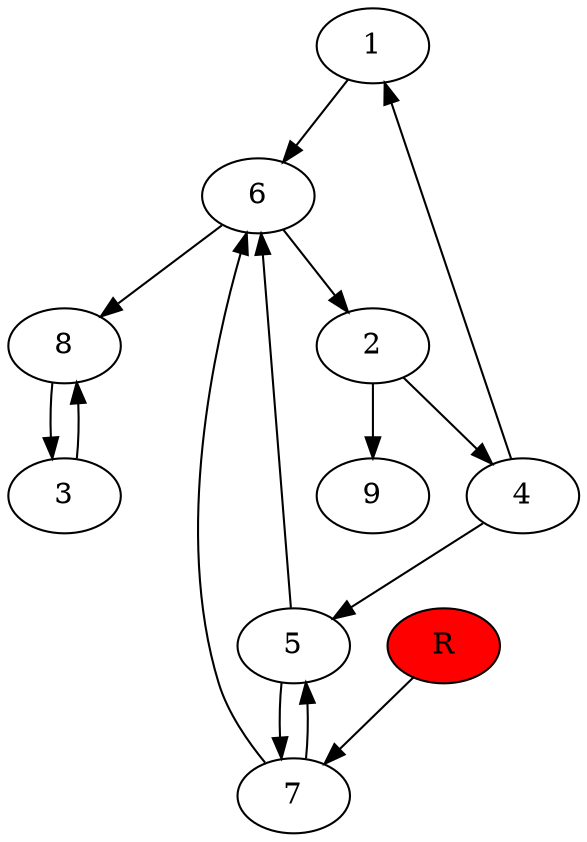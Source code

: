 digraph prb28961 {
	1
	2
	3
	4
	5
	6
	7
	8
	R [fillcolor="#ff0000" style=filled]
	1 -> 6
	2 -> 4
	2 -> 9
	3 -> 8
	4 -> 1
	4 -> 5
	5 -> 6
	5 -> 7
	6 -> 2
	6 -> 8
	7 -> 5
	7 -> 6
	8 -> 3
	R -> 7
}
